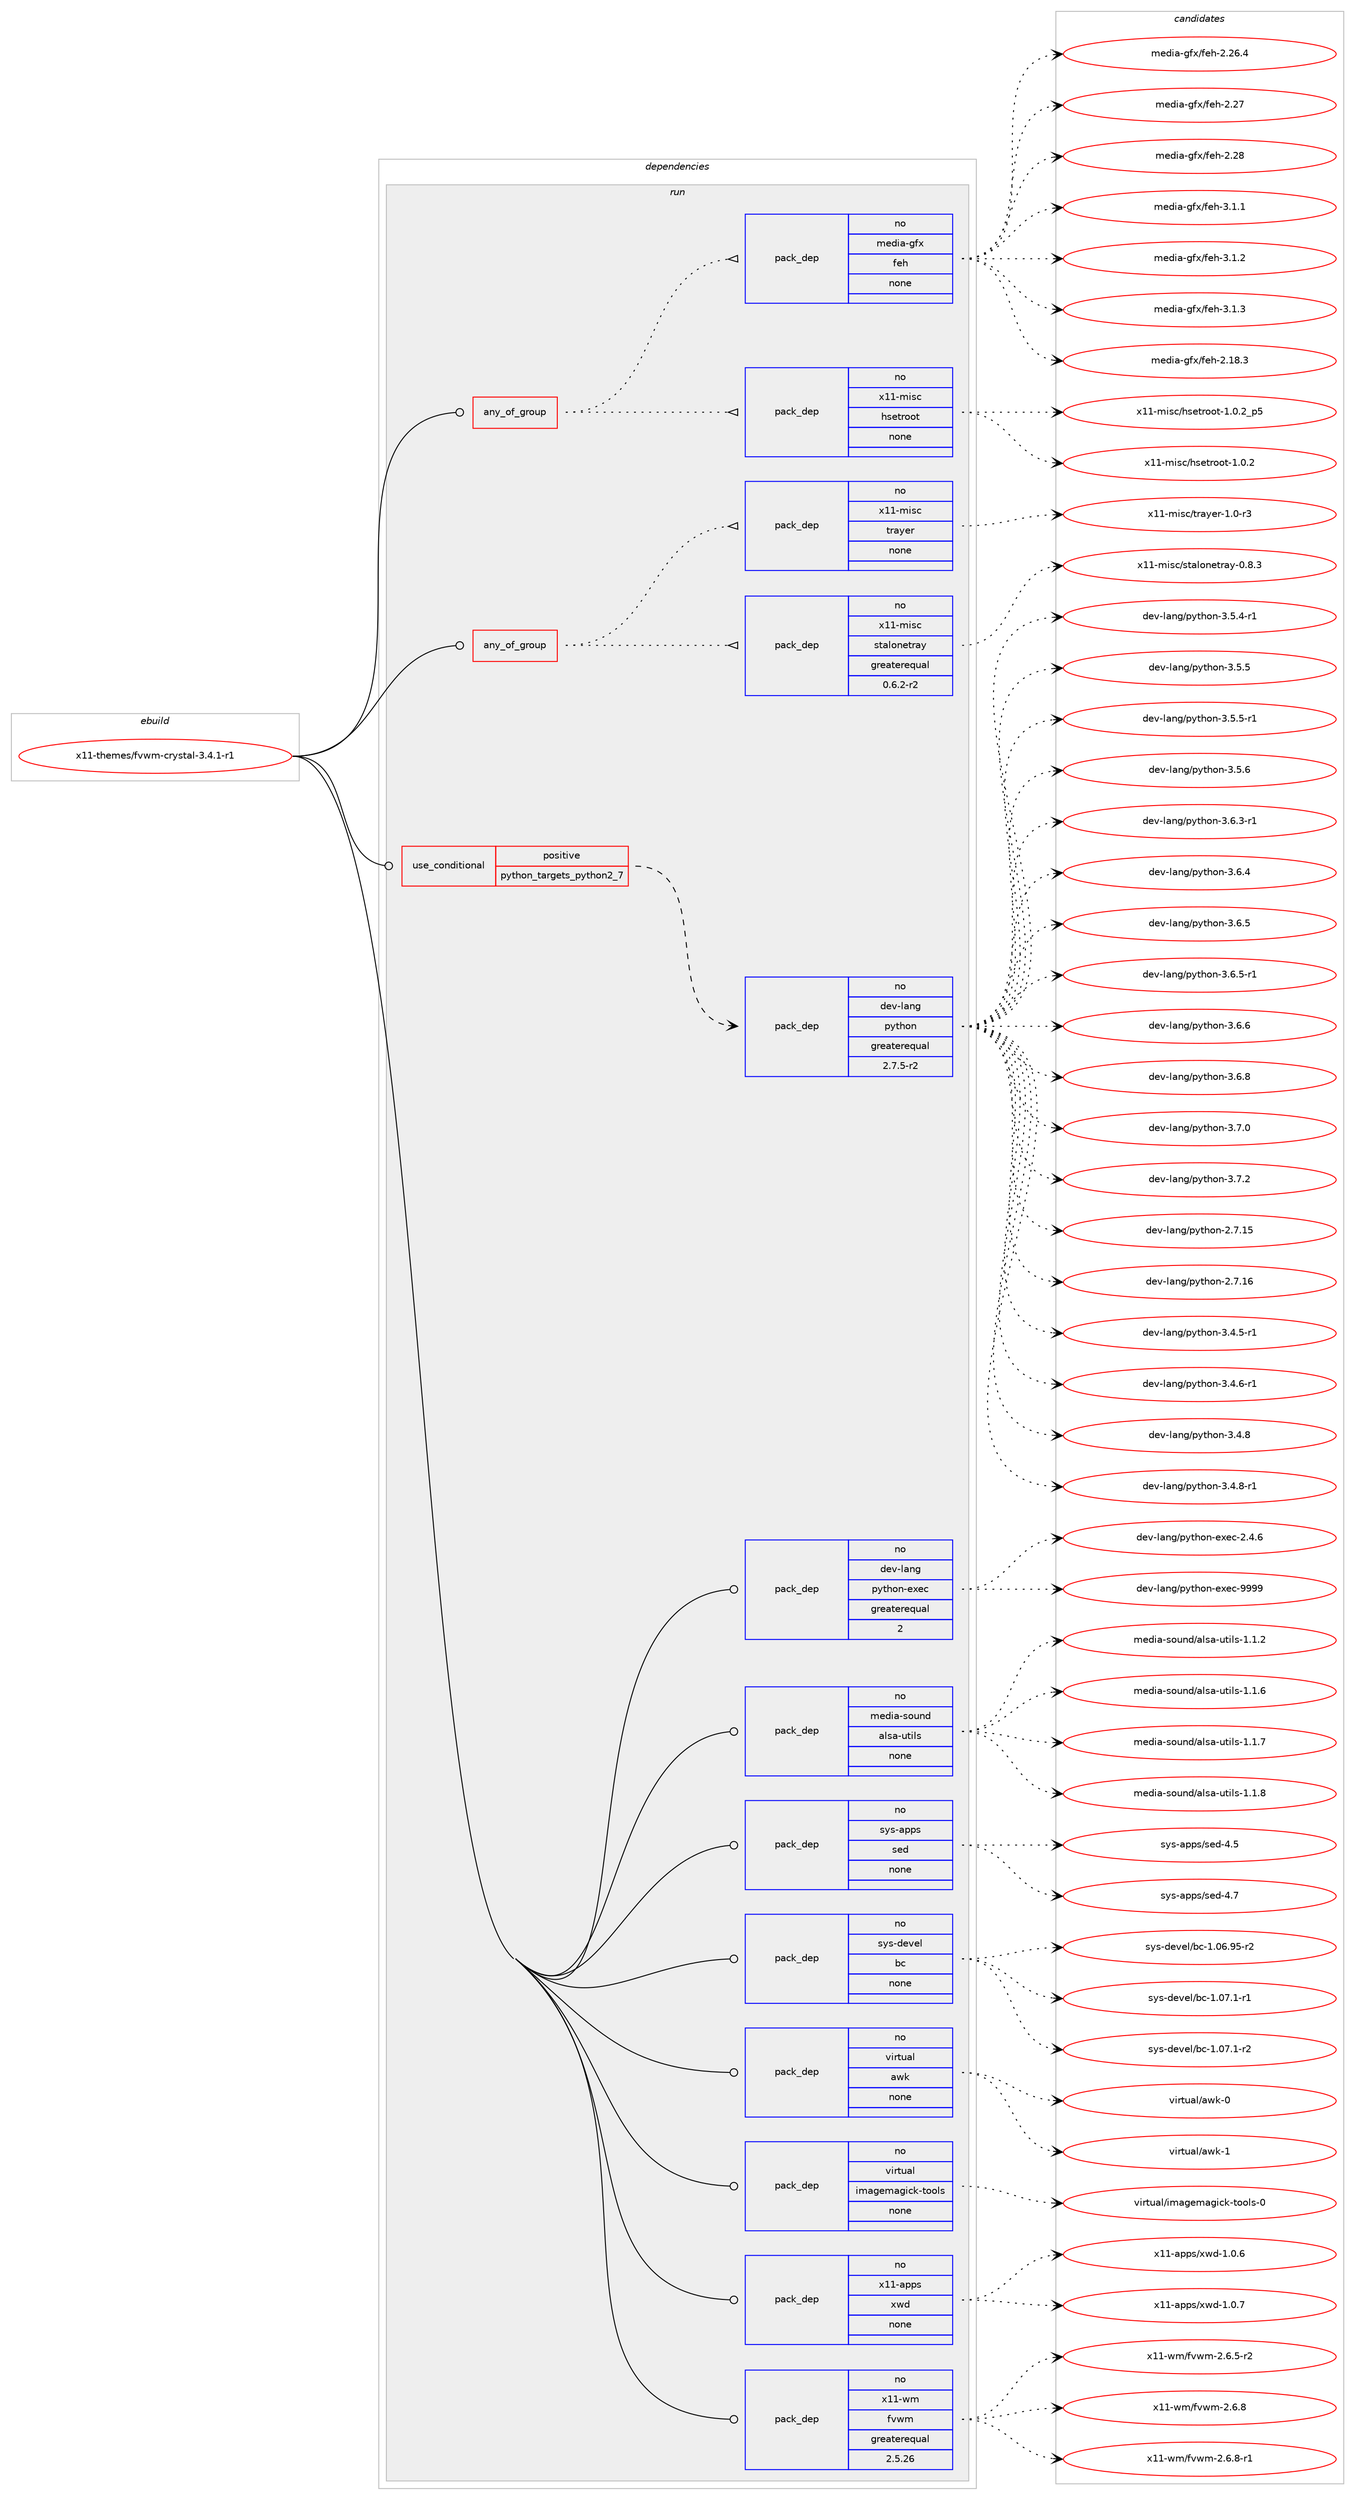 digraph prolog {

# *************
# Graph options
# *************

newrank=true;
concentrate=true;
compound=true;
graph [rankdir=LR,fontname=Helvetica,fontsize=10,ranksep=1.5];#, ranksep=2.5, nodesep=0.2];
edge  [arrowhead=vee];
node  [fontname=Helvetica,fontsize=10];

# **********
# The ebuild
# **********

subgraph cluster_leftcol {
color=gray;
rank=same;
label=<<i>ebuild</i>>;
id [label="x11-themes/fvwm-crystal-3.4.1-r1", color=red, width=4, href="../x11-themes/fvwm-crystal-3.4.1-r1.svg"];
}

# ****************
# The dependencies
# ****************

subgraph cluster_midcol {
color=gray;
label=<<i>dependencies</i>>;
subgraph cluster_compile {
fillcolor="#eeeeee";
style=filled;
label=<<i>compile</i>>;
}
subgraph cluster_compileandrun {
fillcolor="#eeeeee";
style=filled;
label=<<i>compile and run</i>>;
}
subgraph cluster_run {
fillcolor="#eeeeee";
style=filled;
label=<<i>run</i>>;
subgraph any28820 {
dependency1768857 [label=<<TABLE BORDER="0" CELLBORDER="1" CELLSPACING="0" CELLPADDING="4"><TR><TD CELLPADDING="10">any_of_group</TD></TR></TABLE>>, shape=none, color=red];subgraph pack1271854 {
dependency1768858 [label=<<TABLE BORDER="0" CELLBORDER="1" CELLSPACING="0" CELLPADDING="4" WIDTH="220"><TR><TD ROWSPAN="6" CELLPADDING="30">pack_dep</TD></TR><TR><TD WIDTH="110">no</TD></TR><TR><TD>x11-misc</TD></TR><TR><TD>hsetroot</TD></TR><TR><TD>none</TD></TR><TR><TD></TD></TR></TABLE>>, shape=none, color=blue];
}
dependency1768857:e -> dependency1768858:w [weight=20,style="dotted",arrowhead="oinv"];
subgraph pack1271855 {
dependency1768859 [label=<<TABLE BORDER="0" CELLBORDER="1" CELLSPACING="0" CELLPADDING="4" WIDTH="220"><TR><TD ROWSPAN="6" CELLPADDING="30">pack_dep</TD></TR><TR><TD WIDTH="110">no</TD></TR><TR><TD>media-gfx</TD></TR><TR><TD>feh</TD></TR><TR><TD>none</TD></TR><TR><TD></TD></TR></TABLE>>, shape=none, color=blue];
}
dependency1768857:e -> dependency1768859:w [weight=20,style="dotted",arrowhead="oinv"];
}
id:e -> dependency1768857:w [weight=20,style="solid",arrowhead="odot"];
subgraph any28821 {
dependency1768860 [label=<<TABLE BORDER="0" CELLBORDER="1" CELLSPACING="0" CELLPADDING="4"><TR><TD CELLPADDING="10">any_of_group</TD></TR></TABLE>>, shape=none, color=red];subgraph pack1271856 {
dependency1768861 [label=<<TABLE BORDER="0" CELLBORDER="1" CELLSPACING="0" CELLPADDING="4" WIDTH="220"><TR><TD ROWSPAN="6" CELLPADDING="30">pack_dep</TD></TR><TR><TD WIDTH="110">no</TD></TR><TR><TD>x11-misc</TD></TR><TR><TD>stalonetray</TD></TR><TR><TD>greaterequal</TD></TR><TR><TD>0.6.2-r2</TD></TR></TABLE>>, shape=none, color=blue];
}
dependency1768860:e -> dependency1768861:w [weight=20,style="dotted",arrowhead="oinv"];
subgraph pack1271857 {
dependency1768862 [label=<<TABLE BORDER="0" CELLBORDER="1" CELLSPACING="0" CELLPADDING="4" WIDTH="220"><TR><TD ROWSPAN="6" CELLPADDING="30">pack_dep</TD></TR><TR><TD WIDTH="110">no</TD></TR><TR><TD>x11-misc</TD></TR><TR><TD>trayer</TD></TR><TR><TD>none</TD></TR><TR><TD></TD></TR></TABLE>>, shape=none, color=blue];
}
dependency1768860:e -> dependency1768862:w [weight=20,style="dotted",arrowhead="oinv"];
}
id:e -> dependency1768860:w [weight=20,style="solid",arrowhead="odot"];
subgraph cond467172 {
dependency1768863 [label=<<TABLE BORDER="0" CELLBORDER="1" CELLSPACING="0" CELLPADDING="4"><TR><TD ROWSPAN="3" CELLPADDING="10">use_conditional</TD></TR><TR><TD>positive</TD></TR><TR><TD>python_targets_python2_7</TD></TR></TABLE>>, shape=none, color=red];
subgraph pack1271858 {
dependency1768864 [label=<<TABLE BORDER="0" CELLBORDER="1" CELLSPACING="0" CELLPADDING="4" WIDTH="220"><TR><TD ROWSPAN="6" CELLPADDING="30">pack_dep</TD></TR><TR><TD WIDTH="110">no</TD></TR><TR><TD>dev-lang</TD></TR><TR><TD>python</TD></TR><TR><TD>greaterequal</TD></TR><TR><TD>2.7.5-r2</TD></TR></TABLE>>, shape=none, color=blue];
}
dependency1768863:e -> dependency1768864:w [weight=20,style="dashed",arrowhead="vee"];
}
id:e -> dependency1768863:w [weight=20,style="solid",arrowhead="odot"];
subgraph pack1271859 {
dependency1768865 [label=<<TABLE BORDER="0" CELLBORDER="1" CELLSPACING="0" CELLPADDING="4" WIDTH="220"><TR><TD ROWSPAN="6" CELLPADDING="30">pack_dep</TD></TR><TR><TD WIDTH="110">no</TD></TR><TR><TD>dev-lang</TD></TR><TR><TD>python-exec</TD></TR><TR><TD>greaterequal</TD></TR><TR><TD>2</TD></TR></TABLE>>, shape=none, color=blue];
}
id:e -> dependency1768865:w [weight=20,style="solid",arrowhead="odot"];
subgraph pack1271860 {
dependency1768866 [label=<<TABLE BORDER="0" CELLBORDER="1" CELLSPACING="0" CELLPADDING="4" WIDTH="220"><TR><TD ROWSPAN="6" CELLPADDING="30">pack_dep</TD></TR><TR><TD WIDTH="110">no</TD></TR><TR><TD>media-sound</TD></TR><TR><TD>alsa-utils</TD></TR><TR><TD>none</TD></TR><TR><TD></TD></TR></TABLE>>, shape=none, color=blue];
}
id:e -> dependency1768866:w [weight=20,style="solid",arrowhead="odot"];
subgraph pack1271861 {
dependency1768867 [label=<<TABLE BORDER="0" CELLBORDER="1" CELLSPACING="0" CELLPADDING="4" WIDTH="220"><TR><TD ROWSPAN="6" CELLPADDING="30">pack_dep</TD></TR><TR><TD WIDTH="110">no</TD></TR><TR><TD>sys-apps</TD></TR><TR><TD>sed</TD></TR><TR><TD>none</TD></TR><TR><TD></TD></TR></TABLE>>, shape=none, color=blue];
}
id:e -> dependency1768867:w [weight=20,style="solid",arrowhead="odot"];
subgraph pack1271862 {
dependency1768868 [label=<<TABLE BORDER="0" CELLBORDER="1" CELLSPACING="0" CELLPADDING="4" WIDTH="220"><TR><TD ROWSPAN="6" CELLPADDING="30">pack_dep</TD></TR><TR><TD WIDTH="110">no</TD></TR><TR><TD>sys-devel</TD></TR><TR><TD>bc</TD></TR><TR><TD>none</TD></TR><TR><TD></TD></TR></TABLE>>, shape=none, color=blue];
}
id:e -> dependency1768868:w [weight=20,style="solid",arrowhead="odot"];
subgraph pack1271863 {
dependency1768869 [label=<<TABLE BORDER="0" CELLBORDER="1" CELLSPACING="0" CELLPADDING="4" WIDTH="220"><TR><TD ROWSPAN="6" CELLPADDING="30">pack_dep</TD></TR><TR><TD WIDTH="110">no</TD></TR><TR><TD>virtual</TD></TR><TR><TD>awk</TD></TR><TR><TD>none</TD></TR><TR><TD></TD></TR></TABLE>>, shape=none, color=blue];
}
id:e -> dependency1768869:w [weight=20,style="solid",arrowhead="odot"];
subgraph pack1271864 {
dependency1768870 [label=<<TABLE BORDER="0" CELLBORDER="1" CELLSPACING="0" CELLPADDING="4" WIDTH="220"><TR><TD ROWSPAN="6" CELLPADDING="30">pack_dep</TD></TR><TR><TD WIDTH="110">no</TD></TR><TR><TD>virtual</TD></TR><TR><TD>imagemagick-tools</TD></TR><TR><TD>none</TD></TR><TR><TD></TD></TR></TABLE>>, shape=none, color=blue];
}
id:e -> dependency1768870:w [weight=20,style="solid",arrowhead="odot"];
subgraph pack1271865 {
dependency1768871 [label=<<TABLE BORDER="0" CELLBORDER="1" CELLSPACING="0" CELLPADDING="4" WIDTH="220"><TR><TD ROWSPAN="6" CELLPADDING="30">pack_dep</TD></TR><TR><TD WIDTH="110">no</TD></TR><TR><TD>x11-apps</TD></TR><TR><TD>xwd</TD></TR><TR><TD>none</TD></TR><TR><TD></TD></TR></TABLE>>, shape=none, color=blue];
}
id:e -> dependency1768871:w [weight=20,style="solid",arrowhead="odot"];
subgraph pack1271866 {
dependency1768872 [label=<<TABLE BORDER="0" CELLBORDER="1" CELLSPACING="0" CELLPADDING="4" WIDTH="220"><TR><TD ROWSPAN="6" CELLPADDING="30">pack_dep</TD></TR><TR><TD WIDTH="110">no</TD></TR><TR><TD>x11-wm</TD></TR><TR><TD>fvwm</TD></TR><TR><TD>greaterequal</TD></TR><TR><TD>2.5.26</TD></TR></TABLE>>, shape=none, color=blue];
}
id:e -> dependency1768872:w [weight=20,style="solid",arrowhead="odot"];
}
}

# **************
# The candidates
# **************

subgraph cluster_choices {
rank=same;
color=gray;
label=<<i>candidates</i>>;

subgraph choice1271854 {
color=black;
nodesep=1;
choice1204949451091051159947104115101116114111111116454946484650 [label="x11-misc/hsetroot-1.0.2", color=red, width=4,href="../x11-misc/hsetroot-1.0.2.svg"];
choice12049494510910511599471041151011161141111111164549464846509511253 [label="x11-misc/hsetroot-1.0.2_p5", color=red, width=4,href="../x11-misc/hsetroot-1.0.2_p5.svg"];
dependency1768858:e -> choice1204949451091051159947104115101116114111111116454946484650:w [style=dotted,weight="100"];
dependency1768858:e -> choice12049494510910511599471041151011161141111111164549464846509511253:w [style=dotted,weight="100"];
}
subgraph choice1271855 {
color=black;
nodesep=1;
choice10910110010597451031021204710210110445504649564651 [label="media-gfx/feh-2.18.3", color=red, width=4,href="../media-gfx/feh-2.18.3.svg"];
choice10910110010597451031021204710210110445504650544652 [label="media-gfx/feh-2.26.4", color=red, width=4,href="../media-gfx/feh-2.26.4.svg"];
choice1091011001059745103102120471021011044550465055 [label="media-gfx/feh-2.27", color=red, width=4,href="../media-gfx/feh-2.27.svg"];
choice1091011001059745103102120471021011044550465056 [label="media-gfx/feh-2.28", color=red, width=4,href="../media-gfx/feh-2.28.svg"];
choice109101100105974510310212047102101104455146494649 [label="media-gfx/feh-3.1.1", color=red, width=4,href="../media-gfx/feh-3.1.1.svg"];
choice109101100105974510310212047102101104455146494650 [label="media-gfx/feh-3.1.2", color=red, width=4,href="../media-gfx/feh-3.1.2.svg"];
choice109101100105974510310212047102101104455146494651 [label="media-gfx/feh-3.1.3", color=red, width=4,href="../media-gfx/feh-3.1.3.svg"];
dependency1768859:e -> choice10910110010597451031021204710210110445504649564651:w [style=dotted,weight="100"];
dependency1768859:e -> choice10910110010597451031021204710210110445504650544652:w [style=dotted,weight="100"];
dependency1768859:e -> choice1091011001059745103102120471021011044550465055:w [style=dotted,weight="100"];
dependency1768859:e -> choice1091011001059745103102120471021011044550465056:w [style=dotted,weight="100"];
dependency1768859:e -> choice109101100105974510310212047102101104455146494649:w [style=dotted,weight="100"];
dependency1768859:e -> choice109101100105974510310212047102101104455146494650:w [style=dotted,weight="100"];
dependency1768859:e -> choice109101100105974510310212047102101104455146494651:w [style=dotted,weight="100"];
}
subgraph choice1271856 {
color=black;
nodesep=1;
choice12049494510910511599471151169710811111010111611497121454846564651 [label="x11-misc/stalonetray-0.8.3", color=red, width=4,href="../x11-misc/stalonetray-0.8.3.svg"];
dependency1768861:e -> choice12049494510910511599471151169710811111010111611497121454846564651:w [style=dotted,weight="100"];
}
subgraph choice1271857 {
color=black;
nodesep=1;
choice120494945109105115994711611497121101114454946484511451 [label="x11-misc/trayer-1.0-r3", color=red, width=4,href="../x11-misc/trayer-1.0-r3.svg"];
dependency1768862:e -> choice120494945109105115994711611497121101114454946484511451:w [style=dotted,weight="100"];
}
subgraph choice1271858 {
color=black;
nodesep=1;
choice10010111845108971101034711212111610411111045504655464953 [label="dev-lang/python-2.7.15", color=red, width=4,href="../dev-lang/python-2.7.15.svg"];
choice10010111845108971101034711212111610411111045504655464954 [label="dev-lang/python-2.7.16", color=red, width=4,href="../dev-lang/python-2.7.16.svg"];
choice1001011184510897110103471121211161041111104551465246534511449 [label="dev-lang/python-3.4.5-r1", color=red, width=4,href="../dev-lang/python-3.4.5-r1.svg"];
choice1001011184510897110103471121211161041111104551465246544511449 [label="dev-lang/python-3.4.6-r1", color=red, width=4,href="../dev-lang/python-3.4.6-r1.svg"];
choice100101118451089711010347112121116104111110455146524656 [label="dev-lang/python-3.4.8", color=red, width=4,href="../dev-lang/python-3.4.8.svg"];
choice1001011184510897110103471121211161041111104551465246564511449 [label="dev-lang/python-3.4.8-r1", color=red, width=4,href="../dev-lang/python-3.4.8-r1.svg"];
choice1001011184510897110103471121211161041111104551465346524511449 [label="dev-lang/python-3.5.4-r1", color=red, width=4,href="../dev-lang/python-3.5.4-r1.svg"];
choice100101118451089711010347112121116104111110455146534653 [label="dev-lang/python-3.5.5", color=red, width=4,href="../dev-lang/python-3.5.5.svg"];
choice1001011184510897110103471121211161041111104551465346534511449 [label="dev-lang/python-3.5.5-r1", color=red, width=4,href="../dev-lang/python-3.5.5-r1.svg"];
choice100101118451089711010347112121116104111110455146534654 [label="dev-lang/python-3.5.6", color=red, width=4,href="../dev-lang/python-3.5.6.svg"];
choice1001011184510897110103471121211161041111104551465446514511449 [label="dev-lang/python-3.6.3-r1", color=red, width=4,href="../dev-lang/python-3.6.3-r1.svg"];
choice100101118451089711010347112121116104111110455146544652 [label="dev-lang/python-3.6.4", color=red, width=4,href="../dev-lang/python-3.6.4.svg"];
choice100101118451089711010347112121116104111110455146544653 [label="dev-lang/python-3.6.5", color=red, width=4,href="../dev-lang/python-3.6.5.svg"];
choice1001011184510897110103471121211161041111104551465446534511449 [label="dev-lang/python-3.6.5-r1", color=red, width=4,href="../dev-lang/python-3.6.5-r1.svg"];
choice100101118451089711010347112121116104111110455146544654 [label="dev-lang/python-3.6.6", color=red, width=4,href="../dev-lang/python-3.6.6.svg"];
choice100101118451089711010347112121116104111110455146544656 [label="dev-lang/python-3.6.8", color=red, width=4,href="../dev-lang/python-3.6.8.svg"];
choice100101118451089711010347112121116104111110455146554648 [label="dev-lang/python-3.7.0", color=red, width=4,href="../dev-lang/python-3.7.0.svg"];
choice100101118451089711010347112121116104111110455146554650 [label="dev-lang/python-3.7.2", color=red, width=4,href="../dev-lang/python-3.7.2.svg"];
dependency1768864:e -> choice10010111845108971101034711212111610411111045504655464953:w [style=dotted,weight="100"];
dependency1768864:e -> choice10010111845108971101034711212111610411111045504655464954:w [style=dotted,weight="100"];
dependency1768864:e -> choice1001011184510897110103471121211161041111104551465246534511449:w [style=dotted,weight="100"];
dependency1768864:e -> choice1001011184510897110103471121211161041111104551465246544511449:w [style=dotted,weight="100"];
dependency1768864:e -> choice100101118451089711010347112121116104111110455146524656:w [style=dotted,weight="100"];
dependency1768864:e -> choice1001011184510897110103471121211161041111104551465246564511449:w [style=dotted,weight="100"];
dependency1768864:e -> choice1001011184510897110103471121211161041111104551465346524511449:w [style=dotted,weight="100"];
dependency1768864:e -> choice100101118451089711010347112121116104111110455146534653:w [style=dotted,weight="100"];
dependency1768864:e -> choice1001011184510897110103471121211161041111104551465346534511449:w [style=dotted,weight="100"];
dependency1768864:e -> choice100101118451089711010347112121116104111110455146534654:w [style=dotted,weight="100"];
dependency1768864:e -> choice1001011184510897110103471121211161041111104551465446514511449:w [style=dotted,weight="100"];
dependency1768864:e -> choice100101118451089711010347112121116104111110455146544652:w [style=dotted,weight="100"];
dependency1768864:e -> choice100101118451089711010347112121116104111110455146544653:w [style=dotted,weight="100"];
dependency1768864:e -> choice1001011184510897110103471121211161041111104551465446534511449:w [style=dotted,weight="100"];
dependency1768864:e -> choice100101118451089711010347112121116104111110455146544654:w [style=dotted,weight="100"];
dependency1768864:e -> choice100101118451089711010347112121116104111110455146544656:w [style=dotted,weight="100"];
dependency1768864:e -> choice100101118451089711010347112121116104111110455146554648:w [style=dotted,weight="100"];
dependency1768864:e -> choice100101118451089711010347112121116104111110455146554650:w [style=dotted,weight="100"];
}
subgraph choice1271859 {
color=black;
nodesep=1;
choice1001011184510897110103471121211161041111104510112010199455046524654 [label="dev-lang/python-exec-2.4.6", color=red, width=4,href="../dev-lang/python-exec-2.4.6.svg"];
choice10010111845108971101034711212111610411111045101120101994557575757 [label="dev-lang/python-exec-9999", color=red, width=4,href="../dev-lang/python-exec-9999.svg"];
dependency1768865:e -> choice1001011184510897110103471121211161041111104510112010199455046524654:w [style=dotted,weight="100"];
dependency1768865:e -> choice10010111845108971101034711212111610411111045101120101994557575757:w [style=dotted,weight="100"];
}
subgraph choice1271860 {
color=black;
nodesep=1;
choice109101100105974511511111711010047971081159745117116105108115454946494650 [label="media-sound/alsa-utils-1.1.2", color=red, width=4,href="../media-sound/alsa-utils-1.1.2.svg"];
choice109101100105974511511111711010047971081159745117116105108115454946494654 [label="media-sound/alsa-utils-1.1.6", color=red, width=4,href="../media-sound/alsa-utils-1.1.6.svg"];
choice109101100105974511511111711010047971081159745117116105108115454946494655 [label="media-sound/alsa-utils-1.1.7", color=red, width=4,href="../media-sound/alsa-utils-1.1.7.svg"];
choice109101100105974511511111711010047971081159745117116105108115454946494656 [label="media-sound/alsa-utils-1.1.8", color=red, width=4,href="../media-sound/alsa-utils-1.1.8.svg"];
dependency1768866:e -> choice109101100105974511511111711010047971081159745117116105108115454946494650:w [style=dotted,weight="100"];
dependency1768866:e -> choice109101100105974511511111711010047971081159745117116105108115454946494654:w [style=dotted,weight="100"];
dependency1768866:e -> choice109101100105974511511111711010047971081159745117116105108115454946494655:w [style=dotted,weight="100"];
dependency1768866:e -> choice109101100105974511511111711010047971081159745117116105108115454946494656:w [style=dotted,weight="100"];
}
subgraph choice1271861 {
color=black;
nodesep=1;
choice11512111545971121121154711510110045524653 [label="sys-apps/sed-4.5", color=red, width=4,href="../sys-apps/sed-4.5.svg"];
choice11512111545971121121154711510110045524655 [label="sys-apps/sed-4.7", color=red, width=4,href="../sys-apps/sed-4.7.svg"];
dependency1768867:e -> choice11512111545971121121154711510110045524653:w [style=dotted,weight="100"];
dependency1768867:e -> choice11512111545971121121154711510110045524655:w [style=dotted,weight="100"];
}
subgraph choice1271862 {
color=black;
nodesep=1;
choice1151211154510010111810110847989945494648544657534511450 [label="sys-devel/bc-1.06.95-r2", color=red, width=4,href="../sys-devel/bc-1.06.95-r2.svg"];
choice11512111545100101118101108479899454946485546494511449 [label="sys-devel/bc-1.07.1-r1", color=red, width=4,href="../sys-devel/bc-1.07.1-r1.svg"];
choice11512111545100101118101108479899454946485546494511450 [label="sys-devel/bc-1.07.1-r2", color=red, width=4,href="../sys-devel/bc-1.07.1-r2.svg"];
dependency1768868:e -> choice1151211154510010111810110847989945494648544657534511450:w [style=dotted,weight="100"];
dependency1768868:e -> choice11512111545100101118101108479899454946485546494511449:w [style=dotted,weight="100"];
dependency1768868:e -> choice11512111545100101118101108479899454946485546494511450:w [style=dotted,weight="100"];
}
subgraph choice1271863 {
color=black;
nodesep=1;
choice1181051141161179710847971191074548 [label="virtual/awk-0", color=red, width=4,href="../virtual/awk-0.svg"];
choice1181051141161179710847971191074549 [label="virtual/awk-1", color=red, width=4,href="../virtual/awk-1.svg"];
dependency1768869:e -> choice1181051141161179710847971191074548:w [style=dotted,weight="100"];
dependency1768869:e -> choice1181051141161179710847971191074549:w [style=dotted,weight="100"];
}
subgraph choice1271864 {
color=black;
nodesep=1;
choice1181051141161179710847105109971031011099710310599107451161111111081154548 [label="virtual/imagemagick-tools-0", color=red, width=4,href="../virtual/imagemagick-tools-0.svg"];
dependency1768870:e -> choice1181051141161179710847105109971031011099710310599107451161111111081154548:w [style=dotted,weight="100"];
}
subgraph choice1271865 {
color=black;
nodesep=1;
choice1204949459711211211547120119100454946484654 [label="x11-apps/xwd-1.0.6", color=red, width=4,href="../x11-apps/xwd-1.0.6.svg"];
choice1204949459711211211547120119100454946484655 [label="x11-apps/xwd-1.0.7", color=red, width=4,href="../x11-apps/xwd-1.0.7.svg"];
dependency1768871:e -> choice1204949459711211211547120119100454946484654:w [style=dotted,weight="100"];
dependency1768871:e -> choice1204949459711211211547120119100454946484655:w [style=dotted,weight="100"];
}
subgraph choice1271866 {
color=black;
nodesep=1;
choice120494945119109471021181191094550465446534511450 [label="x11-wm/fvwm-2.6.5-r2", color=red, width=4,href="../x11-wm/fvwm-2.6.5-r2.svg"];
choice12049494511910947102118119109455046544656 [label="x11-wm/fvwm-2.6.8", color=red, width=4,href="../x11-wm/fvwm-2.6.8.svg"];
choice120494945119109471021181191094550465446564511449 [label="x11-wm/fvwm-2.6.8-r1", color=red, width=4,href="../x11-wm/fvwm-2.6.8-r1.svg"];
dependency1768872:e -> choice120494945119109471021181191094550465446534511450:w [style=dotted,weight="100"];
dependency1768872:e -> choice12049494511910947102118119109455046544656:w [style=dotted,weight="100"];
dependency1768872:e -> choice120494945119109471021181191094550465446564511449:w [style=dotted,weight="100"];
}
}

}
